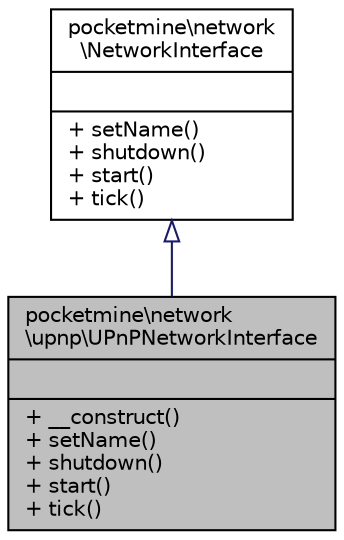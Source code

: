 digraph "pocketmine\network\upnp\UPnPNetworkInterface"
{
 // INTERACTIVE_SVG=YES
 // LATEX_PDF_SIZE
  edge [fontname="Helvetica",fontsize="10",labelfontname="Helvetica",labelfontsize="10"];
  node [fontname="Helvetica",fontsize="10",shape=record];
  Node1 [label="{pocketmine\\network\l\\upnp\\UPnPNetworkInterface\n||+ __construct()\l+ setName()\l+ shutdown()\l+ start()\l+ tick()\l}",height=0.2,width=0.4,color="black", fillcolor="grey75", style="filled", fontcolor="black",tooltip=" "];
  Node2 -> Node1 [dir="back",color="midnightblue",fontsize="10",style="solid",arrowtail="onormal",fontname="Helvetica"];
  Node2 [label="{pocketmine\\network\l\\NetworkInterface\n||+ setName()\l+ shutdown()\l+ start()\l+ tick()\l}",height=0.2,width=0.4,color="black", fillcolor="white", style="filled",URL="$db/d95/interfacepocketmine_1_1network_1_1_network_interface.html",tooltip=" "];
}
